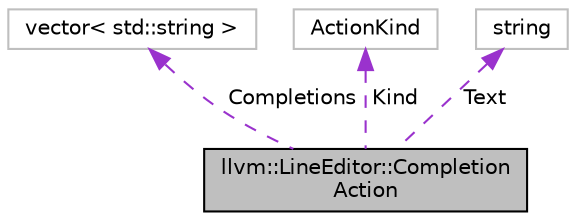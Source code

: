 digraph "llvm::LineEditor::CompletionAction"
{
 // LATEX_PDF_SIZE
  bgcolor="transparent";
  edge [fontname="Helvetica",fontsize="10",labelfontname="Helvetica",labelfontsize="10"];
  node [fontname="Helvetica",fontsize="10",shape=record];
  Node1 [label="llvm::LineEditor::Completion\lAction",height=0.2,width=0.4,color="black", fillcolor="grey75", style="filled", fontcolor="black",tooltip="The action to perform upon a completion request."];
  Node2 -> Node1 [dir="back",color="darkorchid3",fontsize="10",style="dashed",label=" Completions" ,fontname="Helvetica"];
  Node2 [label="vector\< std::string \>",height=0.2,width=0.4,color="grey75",tooltip=" "];
  Node3 -> Node1 [dir="back",color="darkorchid3",fontsize="10",style="dashed",label=" Kind" ,fontname="Helvetica"];
  Node3 [label="ActionKind",height=0.2,width=0.4,color="grey75",tooltip=" "];
  Node4 -> Node1 [dir="back",color="darkorchid3",fontsize="10",style="dashed",label=" Text" ,fontname="Helvetica"];
  Node4 [label="string",height=0.2,width=0.4,color="grey75",tooltip=" "];
}
